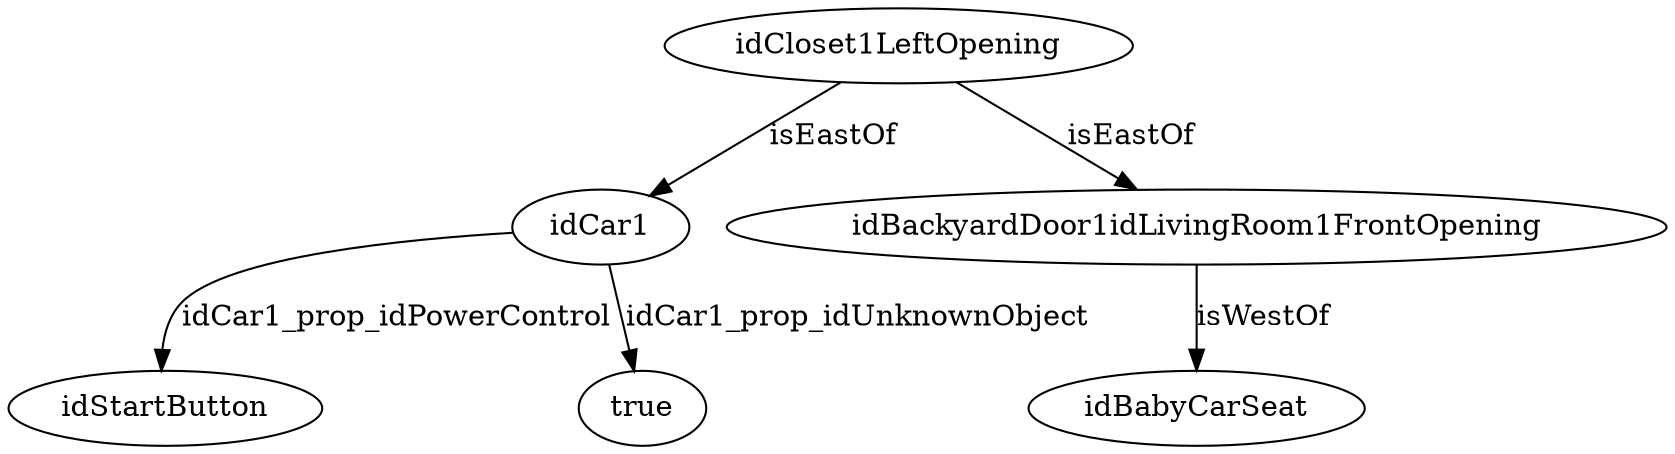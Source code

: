 strict digraph  {
idCloset1LeftOpening [node_type=entity_node, root=root];
idCar1;
idStartButton;
true;
idBackyardDoor1idLivingRoom1FrontOpening;
idBabyCarSeat;
idCloset1LeftOpening -> idBackyardDoor1idLivingRoom1FrontOpening  [edge_type=relationship, label=isEastOf];
idCloset1LeftOpening -> idCar1  [edge_type=relationship, label=isEastOf];
idCar1 -> idStartButton  [edge_type=property, label=idCar1_prop_idPowerControl];
idCar1 -> true  [edge_type=property, label=idCar1_prop_idUnknownObject];
idBackyardDoor1idLivingRoom1FrontOpening -> idBabyCarSeat  [edge_type=relationship, label=isWestOf];
}

